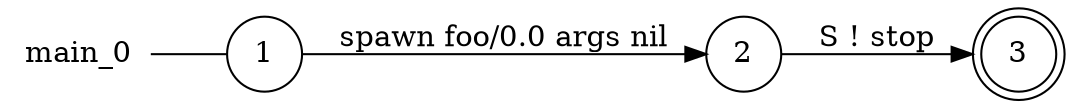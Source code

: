digraph main_0 {
	rankdir="LR";
	n_0 [label="main_0", shape="plaintext"];
	n_1 [id="3", shape=circle, label="2"];
	n_2 [id="2", shape=doublecircle, label="3"];
	n_3 [id="1", shape=circle, label="1"];
	n_0 -> n_3 [arrowhead=none];

	n_1 -> n_2 [id="[$e|1]", label="S ! stop"];
	n_3 -> n_1 [id="[$e|0]", label="spawn foo/0.0 args nil"];
}

